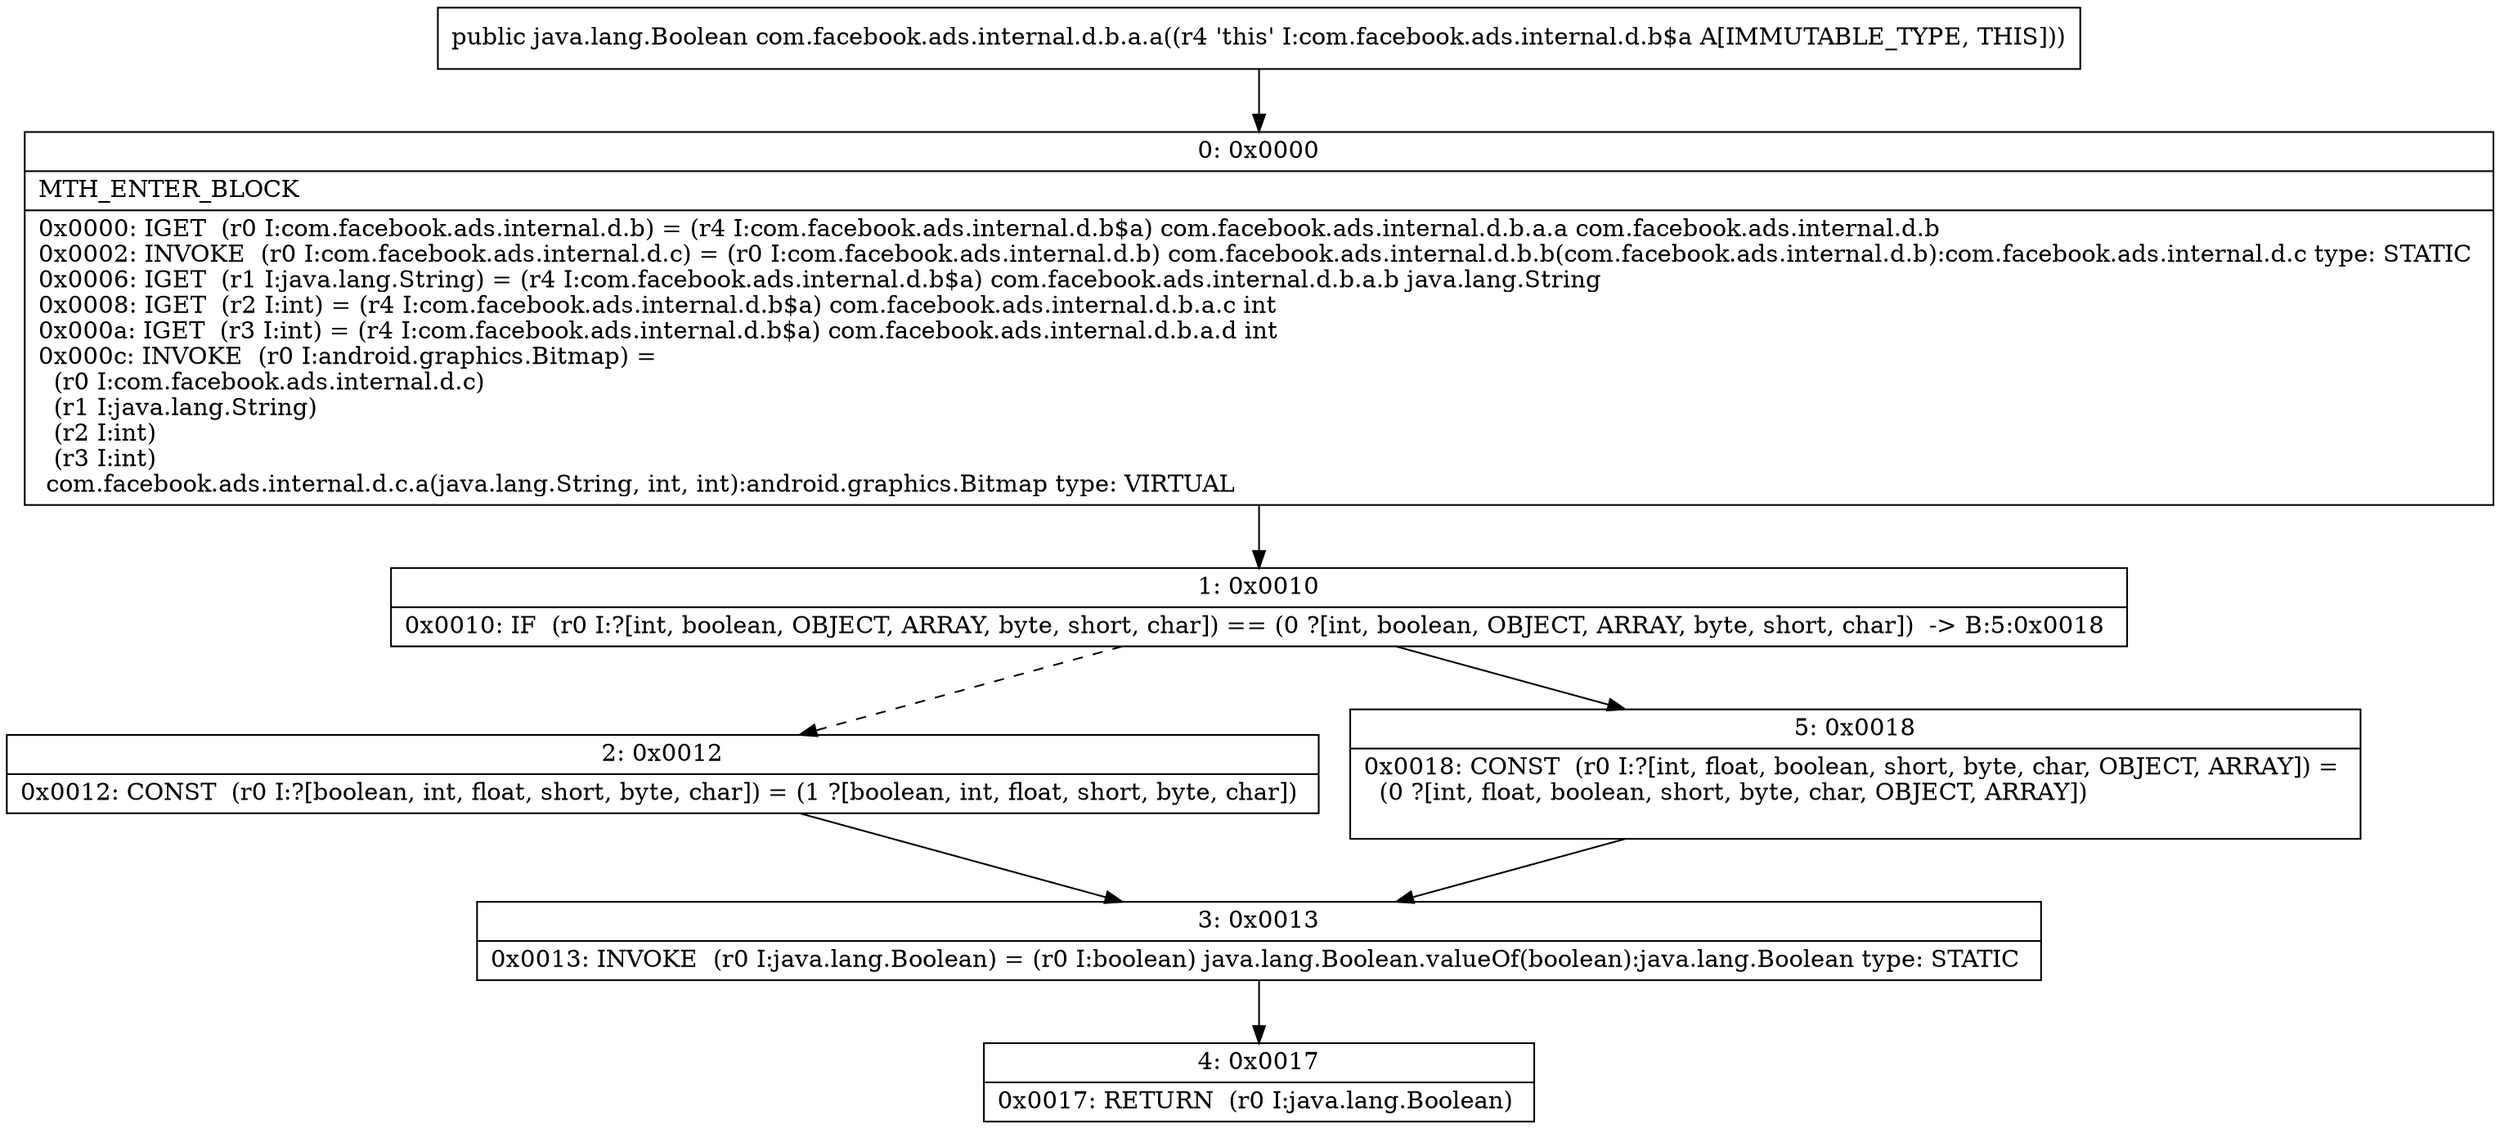 digraph "CFG forcom.facebook.ads.internal.d.b.a.a()Ljava\/lang\/Boolean;" {
Node_0 [shape=record,label="{0\:\ 0x0000|MTH_ENTER_BLOCK\l|0x0000: IGET  (r0 I:com.facebook.ads.internal.d.b) = (r4 I:com.facebook.ads.internal.d.b$a) com.facebook.ads.internal.d.b.a.a com.facebook.ads.internal.d.b \l0x0002: INVOKE  (r0 I:com.facebook.ads.internal.d.c) = (r0 I:com.facebook.ads.internal.d.b) com.facebook.ads.internal.d.b.b(com.facebook.ads.internal.d.b):com.facebook.ads.internal.d.c type: STATIC \l0x0006: IGET  (r1 I:java.lang.String) = (r4 I:com.facebook.ads.internal.d.b$a) com.facebook.ads.internal.d.b.a.b java.lang.String \l0x0008: IGET  (r2 I:int) = (r4 I:com.facebook.ads.internal.d.b$a) com.facebook.ads.internal.d.b.a.c int \l0x000a: IGET  (r3 I:int) = (r4 I:com.facebook.ads.internal.d.b$a) com.facebook.ads.internal.d.b.a.d int \l0x000c: INVOKE  (r0 I:android.graphics.Bitmap) = \l  (r0 I:com.facebook.ads.internal.d.c)\l  (r1 I:java.lang.String)\l  (r2 I:int)\l  (r3 I:int)\l com.facebook.ads.internal.d.c.a(java.lang.String, int, int):android.graphics.Bitmap type: VIRTUAL \l}"];
Node_1 [shape=record,label="{1\:\ 0x0010|0x0010: IF  (r0 I:?[int, boolean, OBJECT, ARRAY, byte, short, char]) == (0 ?[int, boolean, OBJECT, ARRAY, byte, short, char])  \-\> B:5:0x0018 \l}"];
Node_2 [shape=record,label="{2\:\ 0x0012|0x0012: CONST  (r0 I:?[boolean, int, float, short, byte, char]) = (1 ?[boolean, int, float, short, byte, char]) \l}"];
Node_3 [shape=record,label="{3\:\ 0x0013|0x0013: INVOKE  (r0 I:java.lang.Boolean) = (r0 I:boolean) java.lang.Boolean.valueOf(boolean):java.lang.Boolean type: STATIC \l}"];
Node_4 [shape=record,label="{4\:\ 0x0017|0x0017: RETURN  (r0 I:java.lang.Boolean) \l}"];
Node_5 [shape=record,label="{5\:\ 0x0018|0x0018: CONST  (r0 I:?[int, float, boolean, short, byte, char, OBJECT, ARRAY]) = \l  (0 ?[int, float, boolean, short, byte, char, OBJECT, ARRAY])\l \l}"];
MethodNode[shape=record,label="{public java.lang.Boolean com.facebook.ads.internal.d.b.a.a((r4 'this' I:com.facebook.ads.internal.d.b$a A[IMMUTABLE_TYPE, THIS])) }"];
MethodNode -> Node_0;
Node_0 -> Node_1;
Node_1 -> Node_2[style=dashed];
Node_1 -> Node_5;
Node_2 -> Node_3;
Node_3 -> Node_4;
Node_5 -> Node_3;
}

